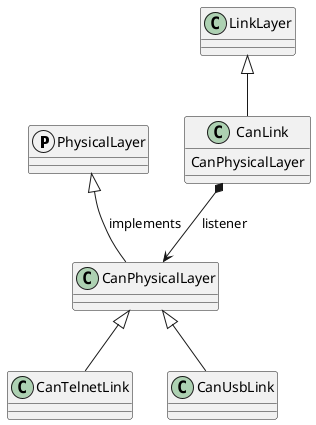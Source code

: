@startuml

protocol PhysicalLayer
PhysicalLayer <|-- CanPhysicalLayer : implements
CanPhysicalLayer <|-- CanTelnetLink
CanPhysicalLayer <|-- CanUsbLink

class LinkLayer
LinkLayer <|-- CanLink

CanLink *--> CanPhysicalLayer : listener
CanLink : CanPhysicalLayer

@enduml
